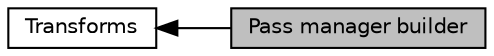 digraph "Pass manager builder"
{
  bgcolor="transparent";
  edge [fontname="Helvetica",fontsize="10",labelfontname="Helvetica",labelfontsize="10"];
  node [fontname="Helvetica",fontsize="10",shape=box];
  rankdir=LR;
  Node1 [label="Pass manager builder",height=0.2,width=0.4,color="black", fillcolor="grey75", style="filled", fontcolor="black",tooltip=" "];
  Node2 [label="Transforms",height=0.2,width=0.4,color="black",URL="$group__LLVMCTransforms.html",tooltip=" "];
  Node2->Node1 [shape=plaintext, dir="back", style="solid"];
}
